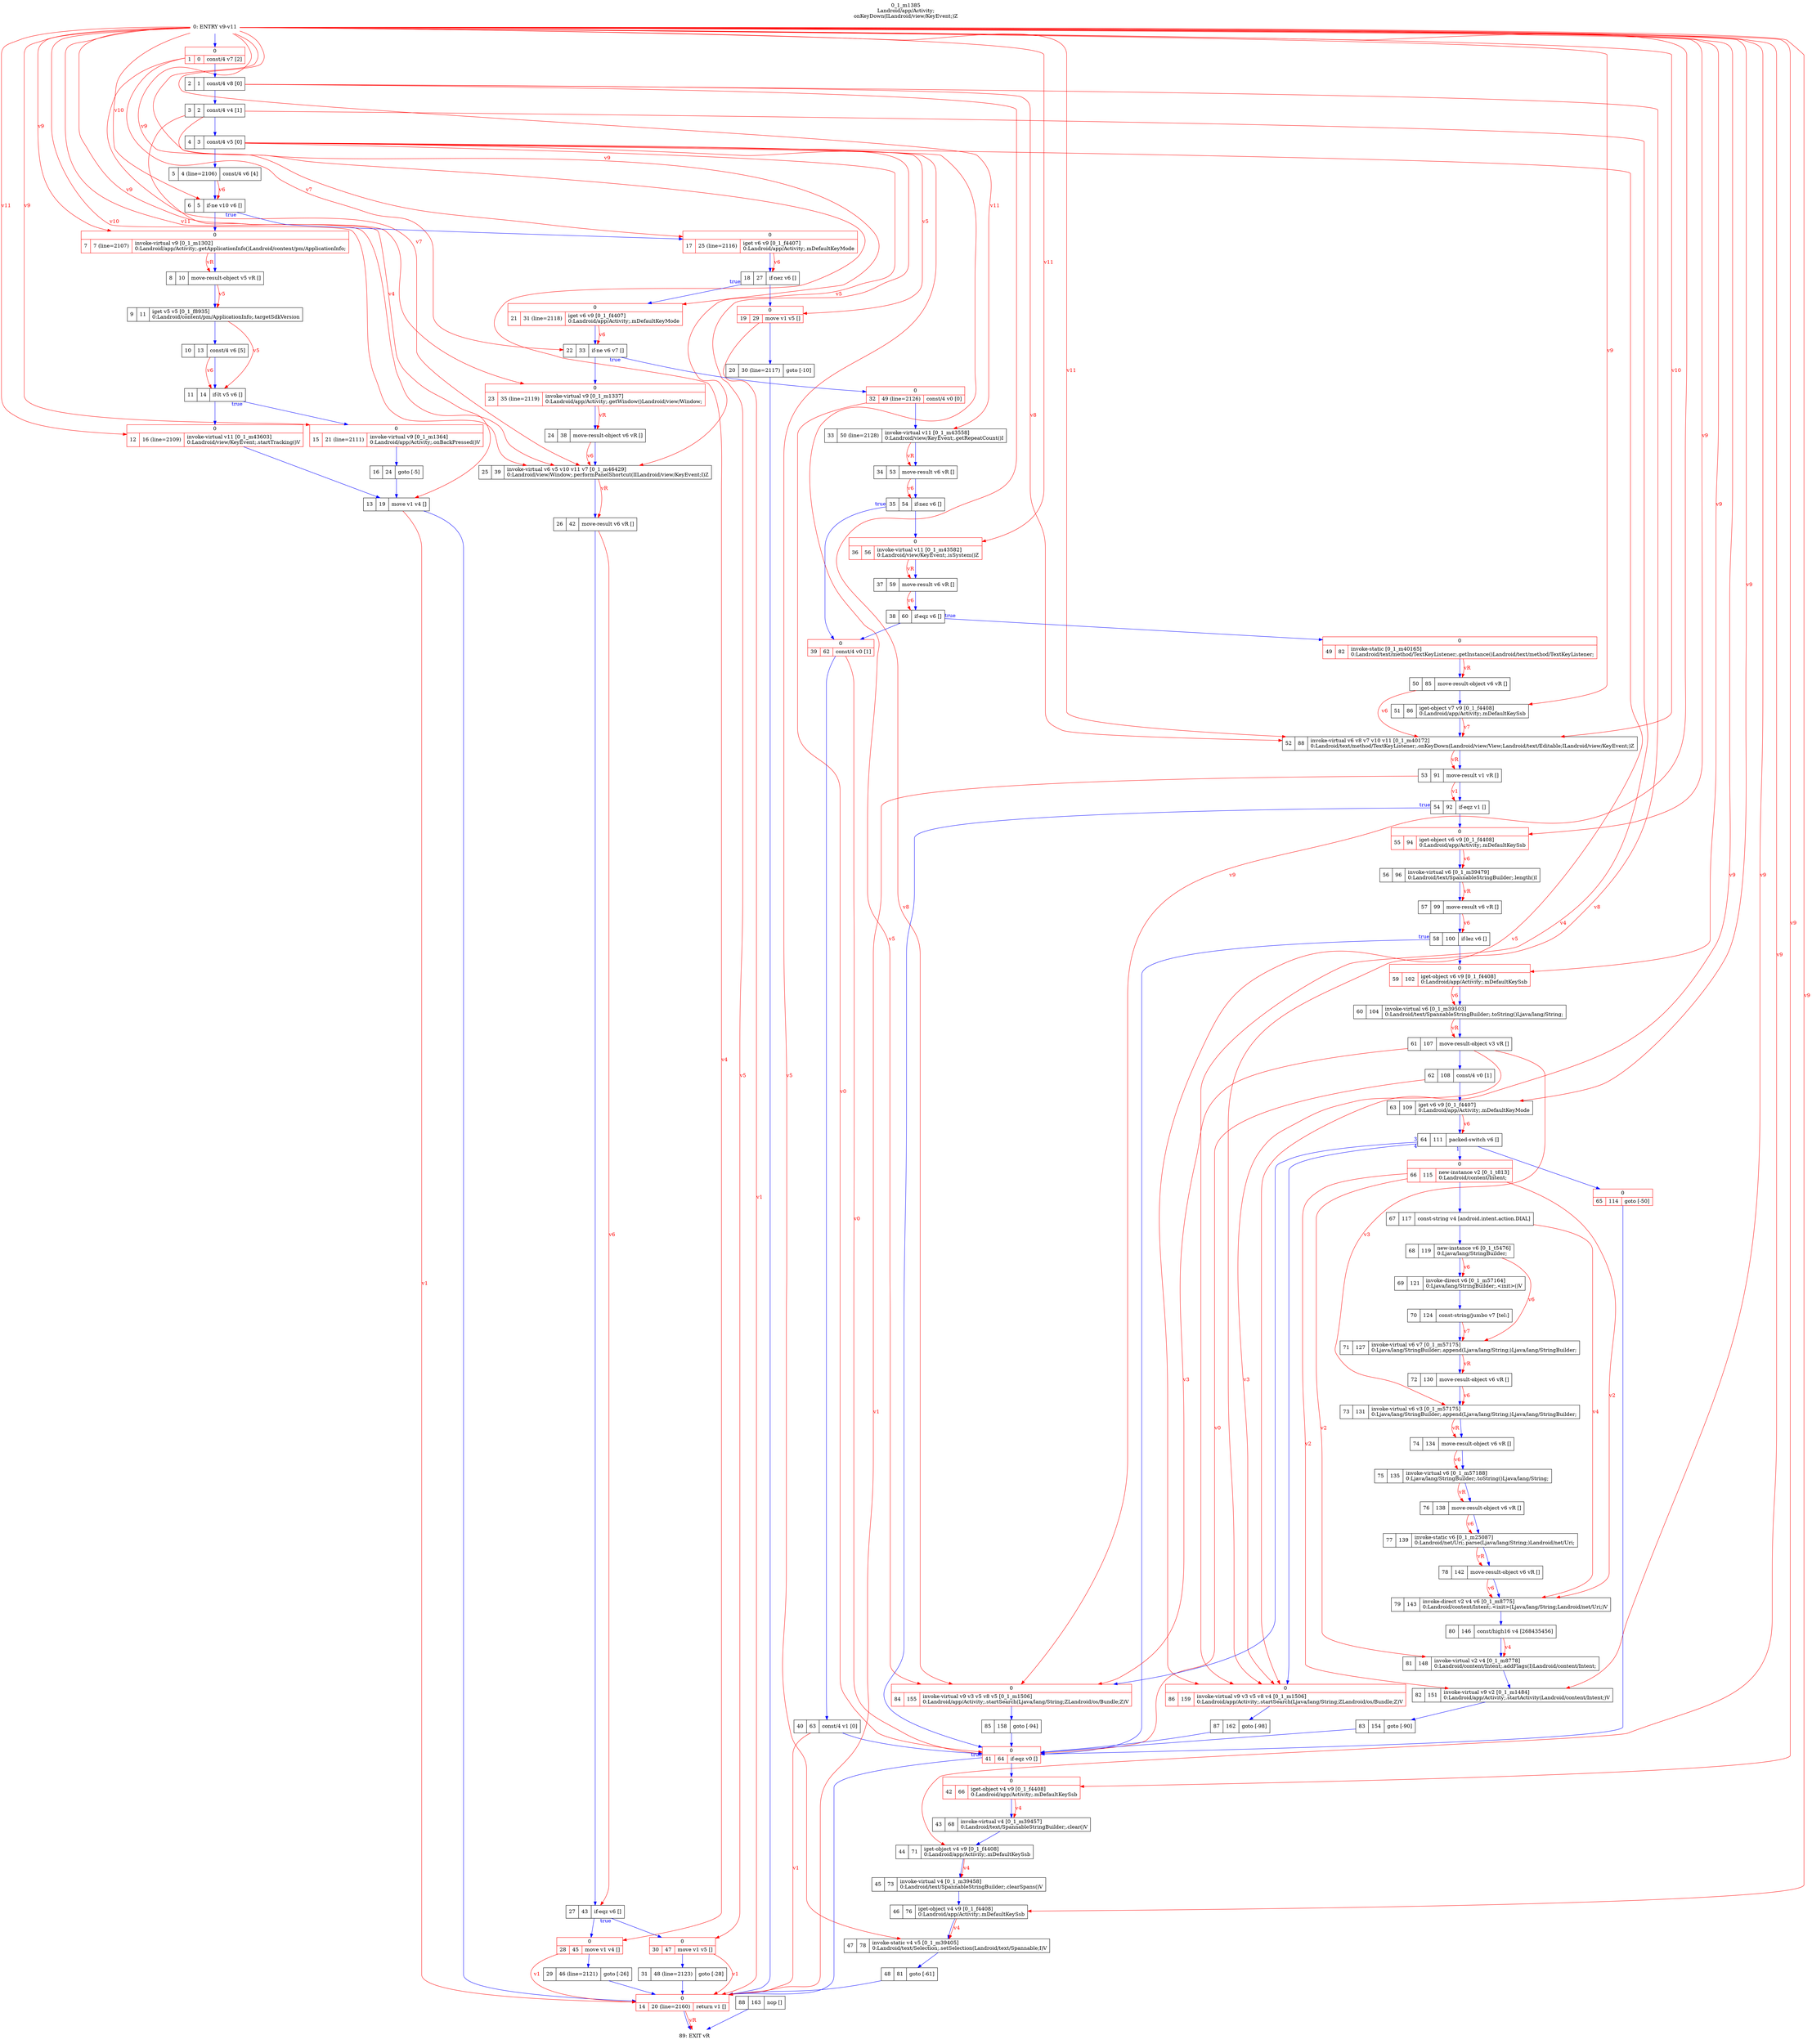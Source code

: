 digraph G {
rankdir=UD;
labelloc=t;
label="0_1_m1385\nLandroid/app/Activity;
onKeyDown(ILandroid/view/KeyEvent;)Z";
0[label="0: ENTRY v9-v11",shape=plaintext];
1[label="{0|{1|0|const/4 v7 [2]\l}}",shape=record, color=red];
2[label="2|1|const/4 v8 [0]\l",shape=record];
3[label="3|2|const/4 v4 [1]\l",shape=record];
4[label="4|3|const/4 v5 [0]\l",shape=record];
5[label="5|4 (line=2106)|const/4 v6 [4]\l",shape=record];
6[label="6|5|if-ne v10 v6 []\l",shape=record];
7[label="{0|{7|7 (line=2107)|invoke-virtual v9 [0_1_m1302]\l0:Landroid/app/Activity;.getApplicationInfo()Landroid/content/pm/ApplicationInfo;\l}}",shape=record,URL="0_1_m1302.dot", color=red];
8[label="8|10|move-result-object v5 vR []\l",shape=record];
9[label="9|11|iget v5 v5 [0_1_f8935]\l0:Landroid/content/pm/ApplicationInfo;.targetSdkVersion\l",shape=record];
10[label="10|13|const/4 v6 [5]\l",shape=record];
11[label="11|14|if-lt v5 v6 []\l",shape=record];
12[label="{0|{12|16 (line=2109)|invoke-virtual v11 [0_1_m43603]\l0:Landroid/view/KeyEvent;.startTracking()V\l}}",shape=record,URL="0_1_m43603.dot", color=red];
13[label="13|19|move v1 v4 []\l",shape=record];
14[label="{0|{14|20 (line=2160)|return v1 []\l}}",shape=record, color=red];
15[label="{0|{15|21 (line=2111)|invoke-virtual v9 [0_1_m1364]\l0:Landroid/app/Activity;.onBackPressed()V\l}}",shape=record,URL="0_1_m1364.dot", color=red];
16[label="16|24|goto [-5]\l",shape=record];
17[label="{0|{17|25 (line=2116)|iget v6 v9 [0_1_f4407]\l0:Landroid/app/Activity;.mDefaultKeyMode\l}}",shape=record, color=red];
18[label="18|27|if-nez v6 []\l",shape=record];
19[label="{0|{19|29|move v1 v5 []\l}}",shape=record, color=red];
20[label="20|30 (line=2117)|goto [-10]\l",shape=record];
21[label="{0|{21|31 (line=2118)|iget v6 v9 [0_1_f4407]\l0:Landroid/app/Activity;.mDefaultKeyMode\l}}",shape=record, color=red];
22[label="22|33|if-ne v6 v7 []\l",shape=record];
23[label="{0|{23|35 (line=2119)|invoke-virtual v9 [0_1_m1337]\l0:Landroid/app/Activity;.getWindow()Landroid/view/Window;\l}}",shape=record,URL="0_1_m1337.dot", color=red];
24[label="24|38|move-result-object v6 vR []\l",shape=record];
25[label="25|39|invoke-virtual v6 v5 v10 v11 v7 [0_1_m46429]\l0:Landroid/view/Window;.performPanelShortcut(IILandroid/view/KeyEvent;I)Z\l",shape=record,URL="0_1_m46429.dot"];
26[label="26|42|move-result v6 vR []\l",shape=record];
27[label="27|43|if-eqz v6 []\l",shape=record];
28[label="{0|{28|45|move v1 v4 []\l}}",shape=record, color=red];
29[label="29|46 (line=2121)|goto [-26]\l",shape=record];
30[label="{0|{30|47|move v1 v5 []\l}}",shape=record, color=red];
31[label="31|48 (line=2123)|goto [-28]\l",shape=record];
32[label="{0|{32|49 (line=2126)|const/4 v0 [0]\l}}",shape=record, color=red];
33[label="33|50 (line=2128)|invoke-virtual v11 [0_1_m43558]\l0:Landroid/view/KeyEvent;.getRepeatCount()I\l",shape=record,URL="0_1_m43558.dot"];
34[label="34|53|move-result v6 vR []\l",shape=record];
35[label="35|54|if-nez v6 []\l",shape=record];
36[label="{0|{36|56|invoke-virtual v11 [0_1_m43582]\l0:Landroid/view/KeyEvent;.isSystem()Z\l}}",shape=record,URL="0_1_m43582.dot", color=red];
37[label="37|59|move-result v6 vR []\l",shape=record];
38[label="38|60|if-eqz v6 []\l",shape=record];
39[label="{0|{39|62|const/4 v0 [1]\l}}",shape=record, color=red];
40[label="40|63|const/4 v1 [0]\l",shape=record];
41[label="{0|{41|64|if-eqz v0 []\l}}",shape=record, color=red];
42[label="{0|{42|66|iget-object v4 v9 [0_1_f4408]\l0:Landroid/app/Activity;.mDefaultKeySsb\l}}",shape=record, color=red];
43[label="43|68|invoke-virtual v4 [0_1_m39457]\l0:Landroid/text/SpannableStringBuilder;.clear()V\l",shape=record,URL="0_1_m39457.dot"];
44[label="44|71|iget-object v4 v9 [0_1_f4408]\l0:Landroid/app/Activity;.mDefaultKeySsb\l",shape=record];
45[label="45|73|invoke-virtual v4 [0_1_m39458]\l0:Landroid/text/SpannableStringBuilder;.clearSpans()V\l",shape=record,URL="0_1_m39458.dot"];
46[label="46|76|iget-object v4 v9 [0_1_f4408]\l0:Landroid/app/Activity;.mDefaultKeySsb\l",shape=record];
47[label="47|78|invoke-static v4 v5 [0_1_m39405]\l0:Landroid/text/Selection;.setSelection(Landroid/text/Spannable;I)V\l",shape=record,URL="0_1_m39405.dot"];
48[label="48|81|goto [-61]\l",shape=record];
49[label="{0|{49|82|invoke-static [0_1_m40165]\l0:Landroid/text/method/TextKeyListener;.getInstance()Landroid/text/method/TextKeyListener;\l}}",shape=record,URL="0_1_m40165.dot", color=red];
50[label="50|85|move-result-object v6 vR []\l",shape=record];
51[label="51|86|iget-object v7 v9 [0_1_f4408]\l0:Landroid/app/Activity;.mDefaultKeySsb\l",shape=record];
52[label="52|88|invoke-virtual v6 v8 v7 v10 v11 [0_1_m40172]\l0:Landroid/text/method/TextKeyListener;.onKeyDown(Landroid/view/View;Landroid/text/Editable;ILandroid/view/KeyEvent;)Z\l",shape=record,URL="0_1_m40172.dot"];
53[label="53|91|move-result v1 vR []\l",shape=record];
54[label="54|92|if-eqz v1 []\l",shape=record];
55[label="{0|{55|94|iget-object v6 v9 [0_1_f4408]\l0:Landroid/app/Activity;.mDefaultKeySsb\l}}",shape=record, color=red];
56[label="56|96|invoke-virtual v6 [0_1_m39479]\l0:Landroid/text/SpannableStringBuilder;.length()I\l",shape=record,URL="0_1_m39479.dot"];
57[label="57|99|move-result v6 vR []\l",shape=record];
58[label="58|100|if-lez v6 []\l",shape=record];
59[label="{0|{59|102|iget-object v6 v9 [0_1_f4408]\l0:Landroid/app/Activity;.mDefaultKeySsb\l}}",shape=record, color=red];
60[label="60|104|invoke-virtual v6 [0_1_m39503]\l0:Landroid/text/SpannableStringBuilder;.toString()Ljava/lang/String;\l",shape=record,URL="0_1_m39503.dot"];
61[label="61|107|move-result-object v3 vR []\l",shape=record];
62[label="62|108|const/4 v0 [1]\l",shape=record];
63[label="63|109|iget v6 v9 [0_1_f4407]\l0:Landroid/app/Activity;.mDefaultKeyMode\l",shape=record];
64[label="64|111|packed-switch v6 []\l",shape=record];
65[label="{0|{65|114|goto [-50]\l}}",shape=record, color=red];
66[label="{0|{66|115|new-instance v2 [0_1_t813]\l0:Landroid/content/Intent;\l}}",shape=record, color=red];
67[label="67|117|const-string v4 [android.intent.action.DIAL]\l",shape=record];
68[label="68|119|new-instance v6 [0_1_t5476]\l0:Ljava/lang/StringBuilder;\l",shape=record];
69[label="69|121|invoke-direct v6 [0_1_m57164]\l0:Ljava/lang/StringBuilder;.\<init\>()V\l",shape=record,URL="0_1_m57164.dot"];
70[label="70|124|const-string/jumbo v7 [tel:]\l",shape=record];
71[label="71|127|invoke-virtual v6 v7 [0_1_m57175]\l0:Ljava/lang/StringBuilder;.append(Ljava/lang/String;)Ljava/lang/StringBuilder;\l",shape=record,URL="0_1_m57175.dot"];
72[label="72|130|move-result-object v6 vR []\l",shape=record];
73[label="73|131|invoke-virtual v6 v3 [0_1_m57175]\l0:Ljava/lang/StringBuilder;.append(Ljava/lang/String;)Ljava/lang/StringBuilder;\l",shape=record,URL="0_1_m57175.dot"];
74[label="74|134|move-result-object v6 vR []\l",shape=record];
75[label="75|135|invoke-virtual v6 [0_1_m57188]\l0:Ljava/lang/StringBuilder;.toString()Ljava/lang/String;\l",shape=record,URL="0_1_m57188.dot"];
76[label="76|138|move-result-object v6 vR []\l",shape=record];
77[label="77|139|invoke-static v6 [0_1_m25087]\l0:Landroid/net/Uri;.parse(Ljava/lang/String;)Landroid/net/Uri;\l",shape=record,URL="0_1_m25087.dot"];
78[label="78|142|move-result-object v6 vR []\l",shape=record];
79[label="79|143|invoke-direct v2 v4 v6 [0_1_m8775]\l0:Landroid/content/Intent;.\<init\>(Ljava/lang/String;Landroid/net/Uri;)V\l",shape=record,URL="0_1_m8775.dot"];
80[label="80|146|const/high16 v4 [268435456]\l",shape=record];
81[label="81|148|invoke-virtual v2 v4 [0_1_m8778]\l0:Landroid/content/Intent;.addFlags(I)Landroid/content/Intent;\l",shape=record,URL="0_1_m8778.dot"];
82[label="82|151|invoke-virtual v9 v2 [0_1_m1484]\l0:Landroid/app/Activity;.startActivity(Landroid/content/Intent;)V\l",shape=record,URL="0_1_m1484.dot"];
83[label="83|154|goto [-90]\l",shape=record];
84[label="{0|{84|155|invoke-virtual v9 v3 v5 v8 v5 [0_1_m1506]\l0:Landroid/app/Activity;.startSearch(Ljava/lang/String;ZLandroid/os/Bundle;Z)V\l}}",shape=record,URL="0_1_m1506.dot", color=red];
85[label="85|158|goto [-94]\l",shape=record];
86[label="{0|{86|159|invoke-virtual v9 v3 v5 v8 v4 [0_1_m1506]\l0:Landroid/app/Activity;.startSearch(Ljava/lang/String;ZLandroid/os/Bundle;Z)V\l}}",shape=record,URL="0_1_m1506.dot", color=red];
87[label="87|162|goto [-98]\l",shape=record];
88[label="88|163|nop []\l",shape=record];
89[label="89: EXIT vR",shape=plaintext];
0->1 [color=blue, fontcolor=blue,weight=100, taillabel=""];
1->2 [color=blue, fontcolor=blue,weight=100, taillabel=""];
2->3 [color=blue, fontcolor=blue,weight=100, taillabel=""];
3->4 [color=blue, fontcolor=blue,weight=100, taillabel=""];
4->5 [color=blue, fontcolor=blue,weight=100, taillabel=""];
5->6 [color=blue, fontcolor=blue,weight=100, taillabel=""];
6->17 [color=blue, fontcolor=blue,weight=10, taillabel="true"];
6->7 [color=blue, fontcolor=blue,weight=100, taillabel=""];
7->8 [color=blue, fontcolor=blue,weight=100, taillabel=""];
8->9 [color=blue, fontcolor=blue,weight=100, taillabel=""];
9->10 [color=blue, fontcolor=blue,weight=100, taillabel=""];
10->11 [color=blue, fontcolor=blue,weight=100, taillabel=""];
11->15 [color=blue, fontcolor=blue,weight=10, taillabel="true"];
11->12 [color=blue, fontcolor=blue,weight=100, taillabel=""];
12->13 [color=blue, fontcolor=blue,weight=100, taillabel=""];
13->14 [color=blue, fontcolor=blue,weight=100, taillabel=""];
14->89 [color=blue, fontcolor=blue,weight=100, taillabel=""];
15->16 [color=blue, fontcolor=blue,weight=100, taillabel=""];
16->13 [color=blue, fontcolor=blue,weight=100, taillabel=""];
17->18 [color=blue, fontcolor=blue,weight=100, taillabel=""];
18->21 [color=blue, fontcolor=blue,weight=10, taillabel="true"];
18->19 [color=blue, fontcolor=blue,weight=100, taillabel=""];
19->20 [color=blue, fontcolor=blue,weight=100, taillabel=""];
20->14 [color=blue, fontcolor=blue,weight=100, taillabel=""];
21->22 [color=blue, fontcolor=blue,weight=100, taillabel=""];
22->32 [color=blue, fontcolor=blue,weight=10, taillabel="true"];
22->23 [color=blue, fontcolor=blue,weight=100, taillabel=""];
23->24 [color=blue, fontcolor=blue,weight=100, taillabel=""];
24->25 [color=blue, fontcolor=blue,weight=100, taillabel=""];
25->26 [color=blue, fontcolor=blue,weight=100, taillabel=""];
26->27 [color=blue, fontcolor=blue,weight=100, taillabel=""];
27->30 [color=blue, fontcolor=blue,weight=10, taillabel="true"];
27->28 [color=blue, fontcolor=blue,weight=100, taillabel=""];
28->29 [color=blue, fontcolor=blue,weight=100, taillabel=""];
29->14 [color=blue, fontcolor=blue,weight=100, taillabel=""];
30->31 [color=blue, fontcolor=blue,weight=100, taillabel=""];
31->14 [color=blue, fontcolor=blue,weight=100, taillabel=""];
32->33 [color=blue, fontcolor=blue,weight=100, taillabel=""];
33->34 [color=blue, fontcolor=blue,weight=100, taillabel=""];
34->35 [color=blue, fontcolor=blue,weight=100, taillabel=""];
35->39 [color=blue, fontcolor=blue,weight=10, taillabel="true"];
35->36 [color=blue, fontcolor=blue,weight=100, taillabel=""];
36->37 [color=blue, fontcolor=blue,weight=100, taillabel=""];
37->38 [color=blue, fontcolor=blue,weight=100, taillabel=""];
38->49 [color=blue, fontcolor=blue,weight=10, taillabel="true"];
38->39 [color=blue, fontcolor=blue,weight=100, taillabel=""];
39->40 [color=blue, fontcolor=blue,weight=100, taillabel=""];
40->41 [color=blue, fontcolor=blue,weight=100, taillabel=""];
41->14 [color=blue, fontcolor=blue,weight=10, taillabel="true"];
41->42 [color=blue, fontcolor=blue,weight=100, taillabel=""];
42->43 [color=blue, fontcolor=blue,weight=100, taillabel=""];
43->44 [color=blue, fontcolor=blue,weight=100, taillabel=""];
44->45 [color=blue, fontcolor=blue,weight=100, taillabel=""];
45->46 [color=blue, fontcolor=blue,weight=100, taillabel=""];
46->47 [color=blue, fontcolor=blue,weight=100, taillabel=""];
47->48 [color=blue, fontcolor=blue,weight=100, taillabel=""];
48->14 [color=blue, fontcolor=blue,weight=100, taillabel=""];
49->50 [color=blue, fontcolor=blue,weight=100, taillabel=""];
50->51 [color=blue, fontcolor=blue,weight=100, taillabel=""];
51->52 [color=blue, fontcolor=blue,weight=100, taillabel=""];
52->53 [color=blue, fontcolor=blue,weight=100, taillabel=""];
53->54 [color=blue, fontcolor=blue,weight=100, taillabel=""];
54->41 [color=blue, fontcolor=blue,weight=10, taillabel="true"];
54->55 [color=blue, fontcolor=blue,weight=100, taillabel=""];
55->56 [color=blue, fontcolor=blue,weight=100, taillabel=""];
56->57 [color=blue, fontcolor=blue,weight=100, taillabel=""];
57->58 [color=blue, fontcolor=blue,weight=100, taillabel=""];
58->41 [color=blue, fontcolor=blue,weight=10, taillabel="true"];
58->59 [color=blue, fontcolor=blue,weight=100, taillabel=""];
59->60 [color=blue, fontcolor=blue,weight=100, taillabel=""];
60->61 [color=blue, fontcolor=blue,weight=100, taillabel=""];
61->62 [color=blue, fontcolor=blue,weight=100, taillabel=""];
62->63 [color=blue, fontcolor=blue,weight=100, taillabel=""];
63->64 [color=blue, fontcolor=blue,weight=100, taillabel=""];
64->66 [color=blue, fontcolor=blue,weight=10, taillabel="1"];
64->84 [color=blue, fontcolor=blue,weight=10, taillabel="3"];
64->86 [color=blue, fontcolor=blue,weight=10, taillabel="4"];
64->65 [color=blue, fontcolor=blue,weight=100, taillabel=""];
65->41 [color=blue, fontcolor=blue,weight=100, taillabel=""];
66->67 [color=blue, fontcolor=blue,weight=100, taillabel=""];
67->68 [color=blue, fontcolor=blue,weight=100, taillabel=""];
68->69 [color=blue, fontcolor=blue,weight=100, taillabel=""];
69->70 [color=blue, fontcolor=blue,weight=100, taillabel=""];
70->71 [color=blue, fontcolor=blue,weight=100, taillabel=""];
71->72 [color=blue, fontcolor=blue,weight=100, taillabel=""];
72->73 [color=blue, fontcolor=blue,weight=100, taillabel=""];
73->74 [color=blue, fontcolor=blue,weight=100, taillabel=""];
74->75 [color=blue, fontcolor=blue,weight=100, taillabel=""];
75->76 [color=blue, fontcolor=blue,weight=100, taillabel=""];
76->77 [color=blue, fontcolor=blue,weight=100, taillabel=""];
77->78 [color=blue, fontcolor=blue,weight=100, taillabel=""];
78->79 [color=blue, fontcolor=blue,weight=100, taillabel=""];
79->80 [color=blue, fontcolor=blue,weight=100, taillabel=""];
80->81 [color=blue, fontcolor=blue,weight=100, taillabel=""];
81->82 [color=blue, fontcolor=blue,weight=100, taillabel=""];
82->83 [color=blue, fontcolor=blue,weight=100, taillabel=""];
83->41 [color=blue, fontcolor=blue,weight=100, taillabel=""];
84->85 [color=blue, fontcolor=blue,weight=100, taillabel=""];
85->41 [color=blue, fontcolor=blue,weight=100, taillabel=""];
86->87 [color=blue, fontcolor=blue,weight=100, taillabel=""];
87->41 [color=blue, fontcolor=blue,weight=100, taillabel=""];
88->89 [color=blue, fontcolor=blue,weight=100, taillabel=""];
0->6 [color=red, fontcolor=red, label="v10"];
5->6 [color=red, fontcolor=red, label="v6"];
0->7 [color=red, fontcolor=red, label="v9"];
7->8 [color=red, fontcolor=red, label="vR"];
8->9 [color=red, fontcolor=red, label="v5"];
9->11 [color=red, fontcolor=red, label="v5"];
10->11 [color=red, fontcolor=red, label="v6"];
0->12 [color=red, fontcolor=red, label="v11"];
3->13 [color=red, fontcolor=red, label="v4"];
13->14 [color=red, fontcolor=red, label="v1"];
19->14 [color=red, fontcolor=red, label="v1"];
28->14 [color=red, fontcolor=red, label="v1"];
30->14 [color=red, fontcolor=red, label="v1"];
40->14 [color=red, fontcolor=red, label="v1"];
53->14 [color=red, fontcolor=red, label="v1"];
0->15 [color=red, fontcolor=red, label="v9"];
0->17 [color=red, fontcolor=red, label="v9"];
17->18 [color=red, fontcolor=red, label="v6"];
4->19 [color=red, fontcolor=red, label="v5"];
0->21 [color=red, fontcolor=red, label="v9"];
1->22 [color=red, fontcolor=red, label="v7"];
21->22 [color=red, fontcolor=red, label="v6"];
0->23 [color=red, fontcolor=red, label="v9"];
23->24 [color=red, fontcolor=red, label="vR"];
0->25 [color=red, fontcolor=red, label="v10"];
0->25 [color=red, fontcolor=red, label="v11"];
1->25 [color=red, fontcolor=red, label="v7"];
4->25 [color=red, fontcolor=red, label="v5"];
24->25 [color=red, fontcolor=red, label="v6"];
25->26 [color=red, fontcolor=red, label="vR"];
26->27 [color=red, fontcolor=red, label="v6"];
3->28 [color=red, fontcolor=red, label="v4"];
4->30 [color=red, fontcolor=red, label="v5"];
0->33 [color=red, fontcolor=red, label="v11"];
33->34 [color=red, fontcolor=red, label="vR"];
34->35 [color=red, fontcolor=red, label="v6"];
0->36 [color=red, fontcolor=red, label="v11"];
36->37 [color=red, fontcolor=red, label="vR"];
37->38 [color=red, fontcolor=red, label="v6"];
32->41 [color=red, fontcolor=red, label="v0"];
39->41 [color=red, fontcolor=red, label="v0"];
62->41 [color=red, fontcolor=red, label="v0"];
0->42 [color=red, fontcolor=red, label="v9"];
42->43 [color=red, fontcolor=red, label="v4"];
0->44 [color=red, fontcolor=red, label="v9"];
44->45 [color=red, fontcolor=red, label="v4"];
0->46 [color=red, fontcolor=red, label="v9"];
4->47 [color=red, fontcolor=red, label="v5"];
46->47 [color=red, fontcolor=red, label="v4"];
49->50 [color=red, fontcolor=red, label="vR"];
0->51 [color=red, fontcolor=red, label="v9"];
0->52 [color=red, fontcolor=red, label="v10"];
0->52 [color=red, fontcolor=red, label="v11"];
2->52 [color=red, fontcolor=red, label="v8"];
50->52 [color=red, fontcolor=red, label="v6"];
51->52 [color=red, fontcolor=red, label="v7"];
52->53 [color=red, fontcolor=red, label="vR"];
53->54 [color=red, fontcolor=red, label="v1"];
0->55 [color=red, fontcolor=red, label="v9"];
55->56 [color=red, fontcolor=red, label="v6"];
56->57 [color=red, fontcolor=red, label="vR"];
57->58 [color=red, fontcolor=red, label="v6"];
0->59 [color=red, fontcolor=red, label="v9"];
59->60 [color=red, fontcolor=red, label="v6"];
60->61 [color=red, fontcolor=red, label="vR"];
0->63 [color=red, fontcolor=red, label="v9"];
63->64 [color=red, fontcolor=red, label="v6"];
68->69 [color=red, fontcolor=red, label="v6"];
68->71 [color=red, fontcolor=red, label="v6"];
70->71 [color=red, fontcolor=red, label="v7"];
71->72 [color=red, fontcolor=red, label="vR"];
61->73 [color=red, fontcolor=red, label="v3"];
72->73 [color=red, fontcolor=red, label="v6"];
73->74 [color=red, fontcolor=red, label="vR"];
74->75 [color=red, fontcolor=red, label="v6"];
75->76 [color=red, fontcolor=red, label="vR"];
76->77 [color=red, fontcolor=red, label="v6"];
77->78 [color=red, fontcolor=red, label="vR"];
66->79 [color=red, fontcolor=red, label="v2"];
67->79 [color=red, fontcolor=red, label="v4"];
78->79 [color=red, fontcolor=red, label="v6"];
66->81 [color=red, fontcolor=red, label="v2"];
80->81 [color=red, fontcolor=red, label="v4"];
0->82 [color=red, fontcolor=red, label="v9"];
66->82 [color=red, fontcolor=red, label="v2"];
0->84 [color=red, fontcolor=red, label="v9"];
2->84 [color=red, fontcolor=red, label="v8"];
4->84 [color=red, fontcolor=red, label="v5"];
61->84 [color=red, fontcolor=red, label="v3"];
0->86 [color=red, fontcolor=red, label="v9"];
2->86 [color=red, fontcolor=red, label="v8"];
3->86 [color=red, fontcolor=red, label="v4"];
4->86 [color=red, fontcolor=red, label="v5"];
61->86 [color=red, fontcolor=red, label="v3"];
14->89 [color=red, fontcolor=red, label="vR"];
}
